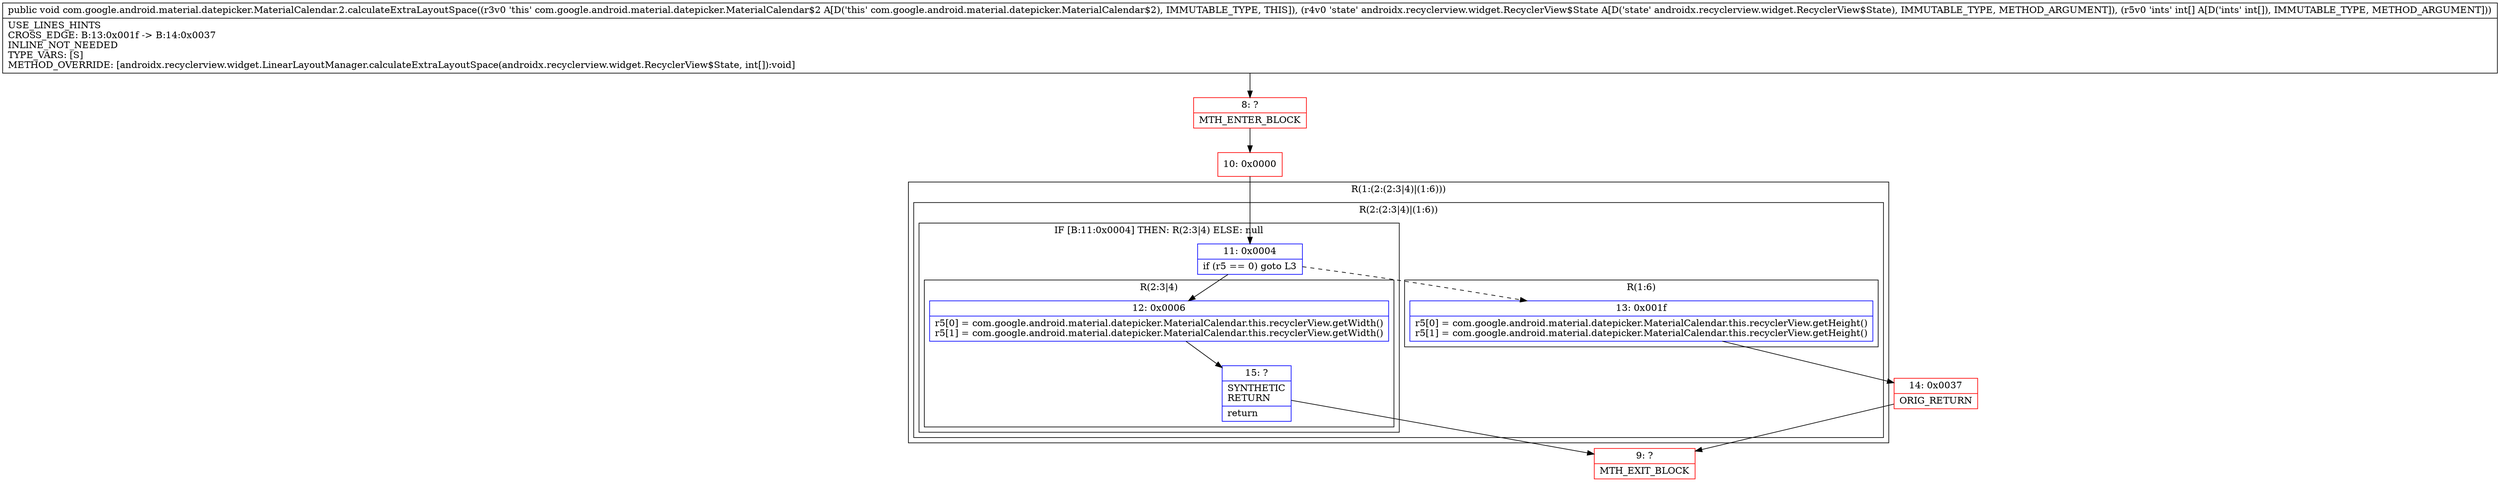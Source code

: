 digraph "CFG forcom.google.android.material.datepicker.MaterialCalendar.2.calculateExtraLayoutSpace(Landroidx\/recyclerview\/widget\/RecyclerView$State;[I)V" {
subgraph cluster_Region_1014792307 {
label = "R(1:(2:(2:3|4)|(1:6)))";
node [shape=record,color=blue];
subgraph cluster_Region_1572724689 {
label = "R(2:(2:3|4)|(1:6))";
node [shape=record,color=blue];
subgraph cluster_IfRegion_1950436636 {
label = "IF [B:11:0x0004] THEN: R(2:3|4) ELSE: null";
node [shape=record,color=blue];
Node_11 [shape=record,label="{11\:\ 0x0004|if (r5 == 0) goto L3\l}"];
subgraph cluster_Region_812645915 {
label = "R(2:3|4)";
node [shape=record,color=blue];
Node_12 [shape=record,label="{12\:\ 0x0006|r5[0] = com.google.android.material.datepicker.MaterialCalendar.this.recyclerView.getWidth()\lr5[1] = com.google.android.material.datepicker.MaterialCalendar.this.recyclerView.getWidth()\l}"];
Node_15 [shape=record,label="{15\:\ ?|SYNTHETIC\lRETURN\l|return\l}"];
}
}
subgraph cluster_Region_1757978493 {
label = "R(1:6)";
node [shape=record,color=blue];
Node_13 [shape=record,label="{13\:\ 0x001f|r5[0] = com.google.android.material.datepicker.MaterialCalendar.this.recyclerView.getHeight()\lr5[1] = com.google.android.material.datepicker.MaterialCalendar.this.recyclerView.getHeight()\l}"];
}
}
}
Node_8 [shape=record,color=red,label="{8\:\ ?|MTH_ENTER_BLOCK\l}"];
Node_10 [shape=record,color=red,label="{10\:\ 0x0000}"];
Node_9 [shape=record,color=red,label="{9\:\ ?|MTH_EXIT_BLOCK\l}"];
Node_14 [shape=record,color=red,label="{14\:\ 0x0037|ORIG_RETURN\l}"];
MethodNode[shape=record,label="{public void com.google.android.material.datepicker.MaterialCalendar.2.calculateExtraLayoutSpace((r3v0 'this' com.google.android.material.datepicker.MaterialCalendar$2 A[D('this' com.google.android.material.datepicker.MaterialCalendar$2), IMMUTABLE_TYPE, THIS]), (r4v0 'state' androidx.recyclerview.widget.RecyclerView$State A[D('state' androidx.recyclerview.widget.RecyclerView$State), IMMUTABLE_TYPE, METHOD_ARGUMENT]), (r5v0 'ints' int[] A[D('ints' int[]), IMMUTABLE_TYPE, METHOD_ARGUMENT]))  | USE_LINES_HINTS\lCROSS_EDGE: B:13:0x001f \-\> B:14:0x0037\lINLINE_NOT_NEEDED\lTYPE_VARS: [S]\lMETHOD_OVERRIDE: [androidx.recyclerview.widget.LinearLayoutManager.calculateExtraLayoutSpace(androidx.recyclerview.widget.RecyclerView$State, int[]):void]\l}"];
MethodNode -> Node_8;Node_11 -> Node_12;
Node_11 -> Node_13[style=dashed];
Node_12 -> Node_15;
Node_15 -> Node_9;
Node_13 -> Node_14;
Node_8 -> Node_10;
Node_10 -> Node_11;
Node_14 -> Node_9;
}

